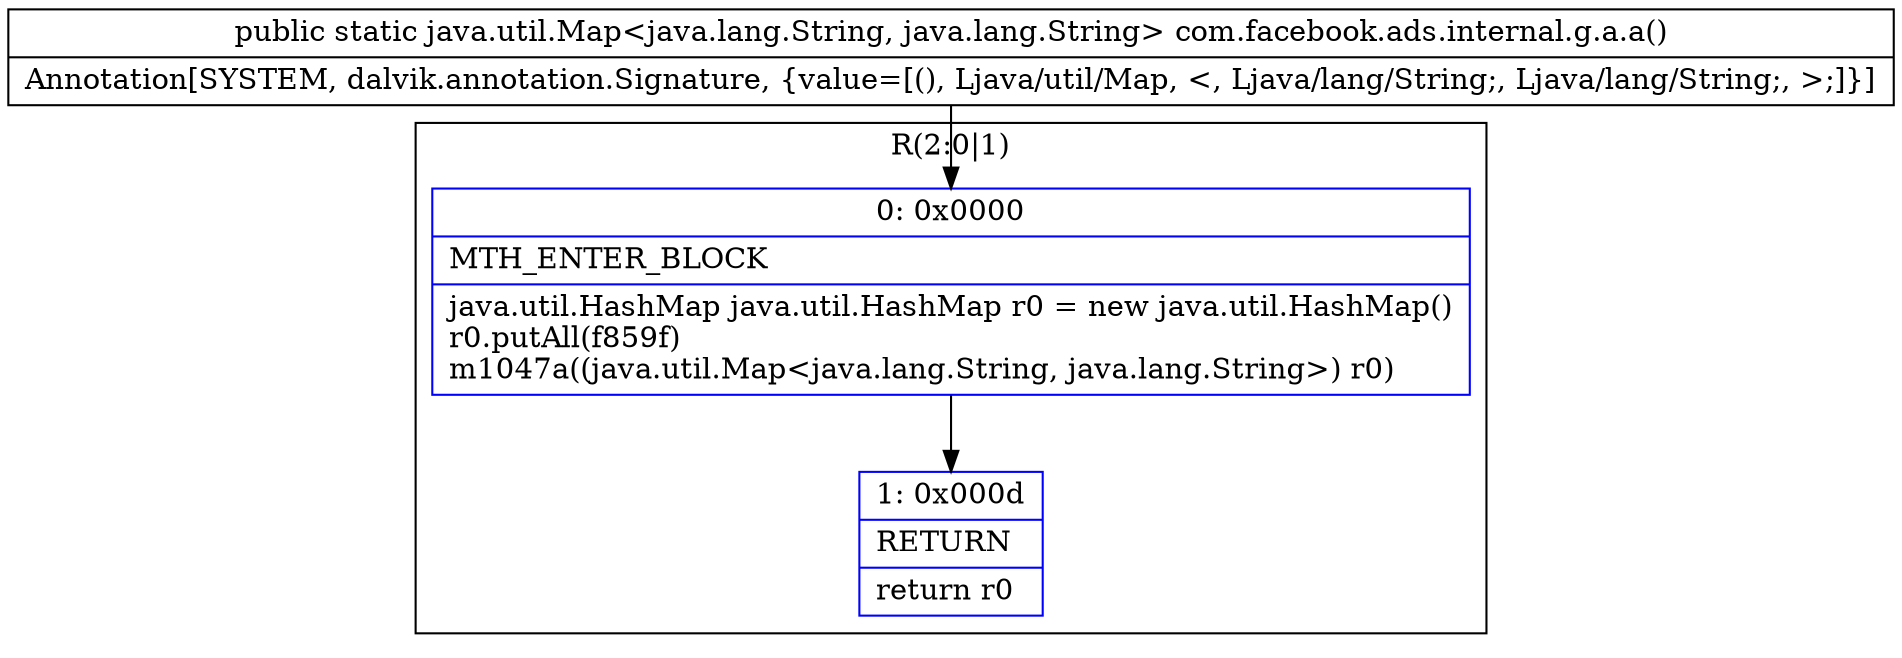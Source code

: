 digraph "CFG forcom.facebook.ads.internal.g.a.a()Ljava\/util\/Map;" {
subgraph cluster_Region_1860342030 {
label = "R(2:0|1)";
node [shape=record,color=blue];
Node_0 [shape=record,label="{0\:\ 0x0000|MTH_ENTER_BLOCK\l|java.util.HashMap java.util.HashMap r0 = new java.util.HashMap()\lr0.putAll(f859f)\lm1047a((java.util.Map\<java.lang.String, java.lang.String\>) r0)\l}"];
Node_1 [shape=record,label="{1\:\ 0x000d|RETURN\l|return r0\l}"];
}
MethodNode[shape=record,label="{public static java.util.Map\<java.lang.String, java.lang.String\> com.facebook.ads.internal.g.a.a()  | Annotation[SYSTEM, dalvik.annotation.Signature, \{value=[(), Ljava\/util\/Map, \<, Ljava\/lang\/String;, Ljava\/lang\/String;, \>;]\}]\l}"];
MethodNode -> Node_0;
Node_0 -> Node_1;
}

